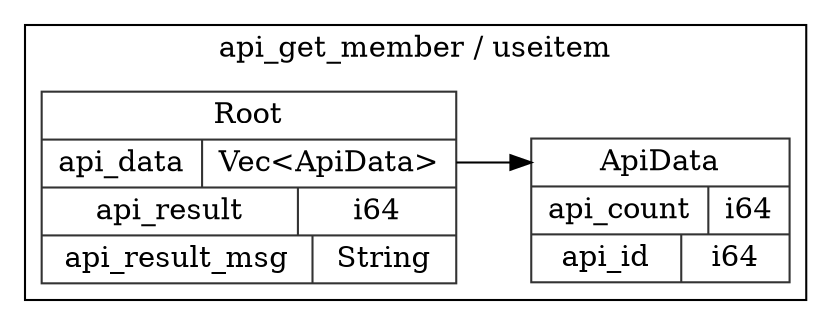digraph {
  rankdir=LR;
  subgraph cluster_0 {
    label="api_get_member / useitem";
    node [style="filled", color=white, style="solid", color=gray20];
    api_get_member__useitem__ApiData [label="<ApiData> ApiData  | { api_count | <api_count> i64 } | { api_id | <api_id> i64 }", shape=record];
    api_get_member__useitem__Root [label="<Root> Root  | { api_data | <api_data> Vec\<ApiData\> } | { api_result | <api_result> i64 } | { api_result_msg | <api_result_msg> String }", shape=record];
    api_get_member__useitem__Root:api_data:e -> api_get_member__useitem__ApiData:ApiData:w;
  }
}

